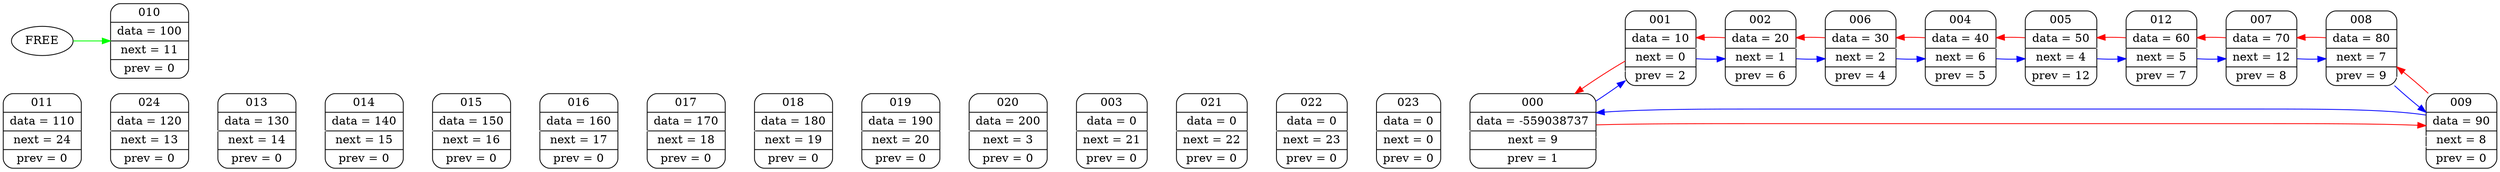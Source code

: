 digraph G
	{
	rankdir = LR
	node000 [shape=Mrecord; label = " {000} | {data = -559038737} | {next = 9} |{ prev = 1 }"];
	node001 [shape=Mrecord; label = " {001} | {data = 10} | {next = 0} |{ prev = 2 }"];
	node002 [shape=Mrecord; label = " {002} | {data = 20} | {next = 1} |{ prev = 6 }"];
	node003 [shape=Mrecord; label = " {003} | {data = 0} | {next = 21} |{ prev = 0 }"];
	node004 [shape=Mrecord; label = " {004} | {data = 40} | {next = 6} |{ prev = 5 }"];
	node005 [shape=Mrecord; label = " {005} | {data = 50} | {next = 4} |{ prev = 12 }"];
	node006 [shape=Mrecord; label = " {006} | {data = 30} | {next = 2} |{ prev = 4 }"];
	node007 [shape=Mrecord; label = " {007} | {data = 70} | {next = 12} |{ prev = 8 }"];
	node008 [shape=Mrecord; label = " {008} | {data = 80} | {next = 7} |{ prev = 9 }"];
	node009 [shape=Mrecord; label = " {009} | {data = 90} | {next = 8} |{ prev = 0 }"];
	node010 [shape=Mrecord; label = " {010} | {data = 100} | {next = 11} |{ prev = 0 }"];
	node011 [shape=Mrecord; label = " {011} | {data = 110} | {next = 24} |{ prev = 0 }"];
	node012 [shape=Mrecord; label = " {012} | {data = 60} | {next = 5} |{ prev = 7 }"];
	node013 [shape=Mrecord; label = " {013} | {data = 130} | {next = 14} |{ prev = 0 }"];
	node014 [shape=Mrecord; label = " {014} | {data = 140} | {next = 15} |{ prev = 0 }"];
	node015 [shape=Mrecord; label = " {015} | {data = 150} | {next = 16} |{ prev = 0 }"];
	node016 [shape=Mrecord; label = " {016} | {data = 160} | {next = 17} |{ prev = 0 }"];
	node017 [shape=Mrecord; label = " {017} | {data = 170} | {next = 18} |{ prev = 0 }"];
	node018 [shape=Mrecord; label = " {018} | {data = 180} | {next = 19} |{ prev = 0 }"];
	node019 [shape=Mrecord; label = " {019} | {data = 190} | {next = 20} |{ prev = 0 }"];
	node020 [shape=Mrecord; label = " {020} | {data = 200} | {next = 3} |{ prev = 0 }"];
	node021 [shape=Mrecord; label = " {021} | {data = 0} | {next = 22} |{ prev = 0 }"];
	node022 [shape=Mrecord; label = " {022} | {data = 0} | {next = 23} |{ prev = 0 }"];
	node023 [shape=Mrecord; label = " {023} | {data = 0} | {next = 0} |{ prev = 0 }"];
	node024 [shape=Mrecord; label = " {024} | {data = 120} | {next = 13} |{ prev = 0 }"];
	node009 -> node008 [weight = 1000; color = white; ];
	node000 -> node009 [weight = 1000; color = white; ];
	node001 -> node000 [weight = 1000; color = white; ];
	node021 -> node022 [weight = 1000; color = white; ];
	node006 -> node002 [weight = 1000; color = white; ];
	node004 -> node006 [weight = 1000; color = white; ];
	node002 -> node001 [weight = 1000; color = white; ];
	node012 -> node005 [weight = 1000; color = white; ];
	node007 -> node012 [weight = 1000; color = white; ];
	node008 -> node007 [weight = 1000; color = white; ];
	node011 -> node024 [weight = 1000; color = white; ];
	node024 -> node013 [weight = 1000; color = white; ];
	node005 -> node004 [weight = 1000; color = white; ];
	node014 -> node015 [weight = 1000; color = white; ];
	node015 -> node016 [weight = 1000; color = white; ];
	node016 -> node017 [weight = 1000; color = white; ];
	node017 -> node018 [weight = 1000; color = white; ];
	node018 -> node019 [weight = 1000; color = white; ];
	node019 -> node020 [weight = 1000; color = white; ];
	node020 -> node003 [weight = 1000; color = white; ];
	node003 -> node021 [weight = 1000; color = white; ];
	node022 -> node023 [weight = 1000; color = white; ];
	node023 -> node000 [weight = 1000; color = white; ];
	node000 -> node009 [weight = 1000; color = white; ];
	node013 -> node014 [weight = 1000; color = white; ];
	node000 ->node009 [weight = 100; color = red;]
	node009 ->node008 [weight = 100; color = red;]
	node008 ->node007 [weight = 100; color = red;]
	node007 ->node012 [weight = 100; color = red;]
	node012 ->node005 [weight = 100; color = red;]
	node005 ->node004 [weight = 100; color = red;]
	node004 ->node006 [weight = 100; color = red;]
	node006 ->node002 [weight = 100; color = red;]
	node002 ->node001 [weight = 100; color = red;]
	node001 ->node000 [weight = 100; color = red;]
	node000 -> node001 [color = blue;]
	node001 -> node002 [color = blue;]
	node002 -> node006 [color = blue;]
	node006 -> node004 [color = blue;]
	node004 -> node005 [color = blue;]
	node005 -> node012 [color = blue;]
	node012 -> node007 [color = blue;]
	node007 -> node008 [color = blue;]
	node008 -> node009 [color = blue;]
	node009 -> node000 [color = blue;]
	FREE -> node010 [color = green;]
	}
